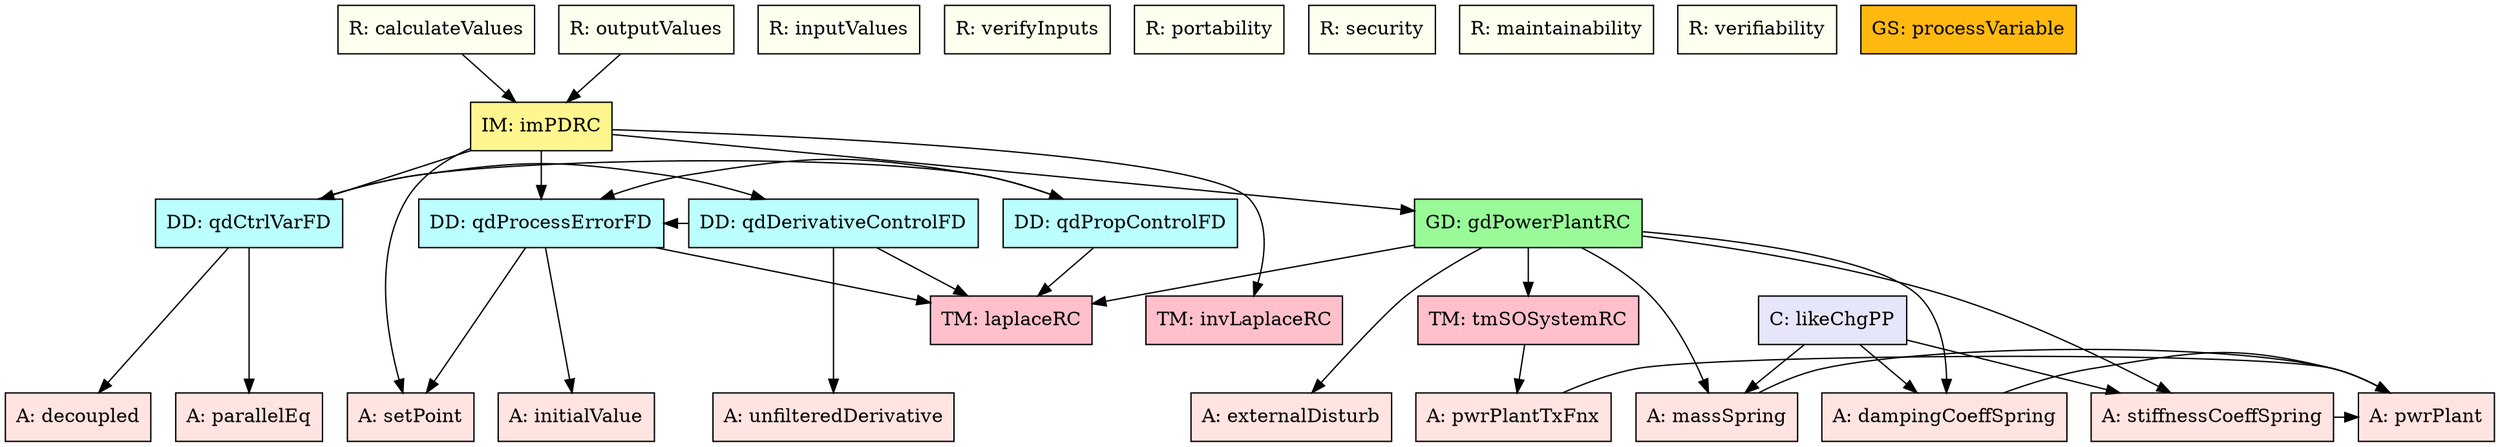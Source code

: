 digraph allvsall {
	pwrPlantTxFnx -> pwrPlant;
	massSpring -> pwrPlant;
	dampingCoeffSpring -> pwrPlant;
	stiffnessCoeffSpring -> pwrPlant;
	qdProcessErrorFD -> setPoint;
	qdProcessErrorFD -> initialValue;
	qdProcessErrorFD -> laplaceRC;
	qdPropControlFD -> qdProcessErrorFD;
	qdPropControlFD -> laplaceRC;
	qdDerivativeControlFD -> unfilteredDerivative;
	qdDerivativeControlFD -> qdProcessErrorFD;
	qdDerivativeControlFD -> laplaceRC;
	qdCtrlVarFD -> decoupled;
	qdCtrlVarFD -> parallelEq;
	qdCtrlVarFD -> qdPropControlFD;
	qdCtrlVarFD -> qdDerivativeControlFD;
	tmSOSystemRC -> pwrPlantTxFnx;
	gdPowerPlantRC -> externalDisturb;
	gdPowerPlantRC -> massSpring;
	gdPowerPlantRC -> dampingCoeffSpring;
	gdPowerPlantRC -> stiffnessCoeffSpring;
	gdPowerPlantRC -> laplaceRC;
	gdPowerPlantRC -> tmSOSystemRC;
	imPDRC -> setPoint;
	imPDRC -> qdProcessErrorFD;
	imPDRC -> qdCtrlVarFD;
	imPDRC -> invLaplaceRC;
	imPDRC -> gdPowerPlantRC;
	calculateValues -> imPDRC;
	outputValues -> imPDRC;
	likeChgPP -> massSpring;
	likeChgPP -> dampingCoeffSpring;
	likeChgPP -> stiffnessCoeffSpring;


	pwrPlant	[shape=box, color=black, style=filled, fillcolor=mistyrose, label="A: pwrPlant"];
	decoupled	[shape=box, color=black, style=filled, fillcolor=mistyrose, label="A: decoupled"];
	setPoint	[shape=box, color=black, style=filled, fillcolor=mistyrose, label="A: setPoint"];
	externalDisturb	[shape=box, color=black, style=filled, fillcolor=mistyrose, label="A: externalDisturb"];
	initialValue	[shape=box, color=black, style=filled, fillcolor=mistyrose, label="A: initialValue"];
	parallelEq	[shape=box, color=black, style=filled, fillcolor=mistyrose, label="A: parallelEq"];
	unfilteredDerivative	[shape=box, color=black, style=filled, fillcolor=mistyrose, label="A: unfilteredDerivative"];
	pwrPlantTxFnx	[shape=box, color=black, style=filled, fillcolor=mistyrose, label="A: pwrPlantTxFnx"];
	massSpring	[shape=box, color=black, style=filled, fillcolor=mistyrose, label="A: massSpring"];
	dampingCoeffSpring	[shape=box, color=black, style=filled, fillcolor=mistyrose, label="A: dampingCoeffSpring"];
	stiffnessCoeffSpring	[shape=box, color=black, style=filled, fillcolor=mistyrose, label="A: stiffnessCoeffSpring"];

	subgraph A {
	rank="same"
	{pwrPlant, decoupled, setPoint, externalDisturb, initialValue, parallelEq, unfilteredDerivative, pwrPlantTxFnx, massSpring, dampingCoeffSpring, stiffnessCoeffSpring}
	}

	qdProcessErrorFD	[shape=box, color=black, style=filled, fillcolor=paleturquoise1, label="DD: qdProcessErrorFD"];
	qdPropControlFD	[shape=box, color=black, style=filled, fillcolor=paleturquoise1, label="DD: qdPropControlFD"];
	qdDerivativeControlFD	[shape=box, color=black, style=filled, fillcolor=paleturquoise1, label="DD: qdDerivativeControlFD"];
	qdCtrlVarFD	[shape=box, color=black, style=filled, fillcolor=paleturquoise1, label="DD: qdCtrlVarFD"];

	subgraph DD {
	rank="same"
	{qdProcessErrorFD, qdPropControlFD, qdDerivativeControlFD, qdCtrlVarFD}
	}

	laplaceRC	[shape=box, color=black, style=filled, fillcolor=pink, label="TM: laplaceRC"];
	invLaplaceRC	[shape=box, color=black, style=filled, fillcolor=pink, label="TM: invLaplaceRC"];
	tmSOSystemRC	[shape=box, color=black, style=filled, fillcolor=pink, label="TM: tmSOSystemRC"];

	subgraph TM {
	rank="same"
	{laplaceRC, invLaplaceRC, tmSOSystemRC}
	}

	gdPowerPlantRC	[shape=box, color=black, style=filled, fillcolor=palegreen, label="GD: gdPowerPlantRC"];

	subgraph GD {
	rank="same"
	{gdPowerPlantRC}
	}

	imPDRC	[shape=box, color=black, style=filled, fillcolor=khaki1, label="IM: imPDRC"];

	subgraph IM {
	rank="same"
	{imPDRC}
	}

	inputValues	[shape=box, color=black, style=filled, fillcolor=ivory, label="R: inputValues"];
	verifyInputs	[shape=box, color=black, style=filled, fillcolor=ivory, label="R: verifyInputs"];
	calculateValues	[shape=box, color=black, style=filled, fillcolor=ivory, label="R: calculateValues"];
	outputValues	[shape=box, color=black, style=filled, fillcolor=ivory, label="R: outputValues"];
	portability	[shape=box, color=black, style=filled, fillcolor=ivory, label="R: portability"];
	security	[shape=box, color=black, style=filled, fillcolor=ivory, label="R: security"];
	maintainability	[shape=box, color=black, style=filled, fillcolor=ivory, label="R: maintainability"];
	verifiability	[shape=box, color=black, style=filled, fillcolor=ivory, label="R: verifiability"];

	subgraph R {
	rank="same"
	{inputValues, verifyInputs, calculateValues, outputValues, portability, security, maintainability, verifiability}
	}

	processVariable	[shape=box, color=black, style=filled, fillcolor=darkgoldenrod1, label="GS: processVariable"];

	subgraph GS {
	rank="same"
	{processVariable}
	}

	likeChgPP	[shape=box, color=black, style=filled, fillcolor=lavender, label="C: likeChgPP"];

	subgraph C {
	rank="same"
	{likeChgPP}
	}

}

